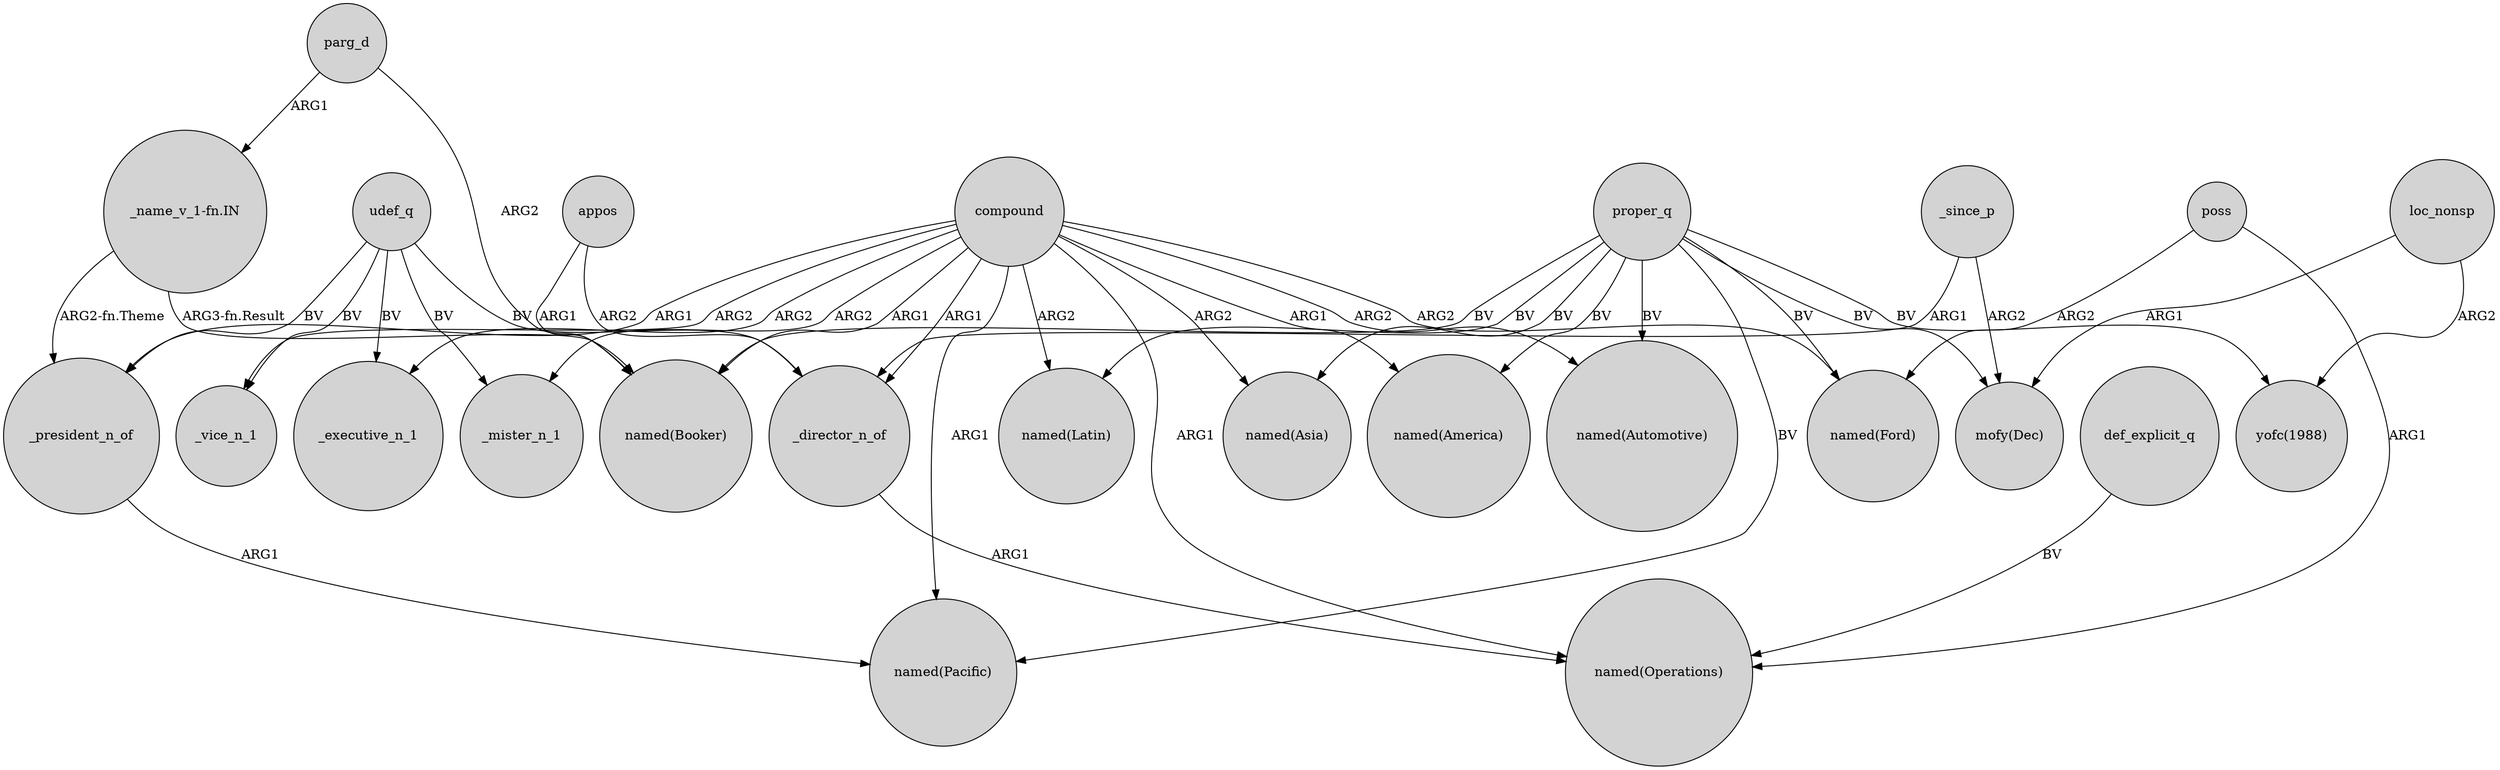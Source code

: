 digraph {
	node [shape=circle style=filled]
	parg_d -> "named(Booker)" [label=ARG2]
	compound -> _vice_n_1 [label=ARG2]
	compound -> "named(Booker)" [label=ARG1]
	_since_p -> _director_n_of [label=ARG1]
	udef_q -> _executive_n_1 [label=BV]
	_president_n_of -> "named(Pacific)" [label=ARG1]
	compound -> "named(Operations)" [label=ARG1]
	_director_n_of -> "named(Operations)" [label=ARG1]
	proper_q -> "mofy(Dec)" [label=BV]
	compound -> _mister_n_1 [label=ARG2]
	compound -> "named(America)" [label=ARG1]
	udef_q -> _mister_n_1 [label=BV]
	udef_q -> _director_n_of [label=BV]
	udef_q -> _vice_n_1 [label=BV]
	"_name_v_1-fn.IN" -> _president_n_of [label="ARG2-fn.Theme"]
	compound -> "named(Asia)" [label=ARG2]
	proper_q -> "named(Automotive)" [label=BV]
	compound -> _president_n_of [label=ARG1]
	udef_q -> _president_n_of [label=BV]
	poss -> "named(Ford)" [label=ARG2]
	proper_q -> "yofc(1988)" [label=BV]
	_since_p -> "mofy(Dec)" [label=ARG2]
	proper_q -> "named(Ford)" [label=BV]
	compound -> "named(Ford)" [label=ARG2]
	appos -> "named(Booker)" [label=ARG1]
	loc_nonsp -> "mofy(Dec)" [label=ARG1]
	compound -> "named(Automotive)" [label=ARG2]
	proper_q -> "named(Booker)" [label=BV]
	def_explicit_q -> "named(Operations)" [label=BV]
	proper_q -> "named(Pacific)" [label=BV]
	compound -> _director_n_of [label=ARG1]
	compound -> _executive_n_1 [label=ARG2]
	poss -> "named(Operations)" [label=ARG1]
	proper_q -> "named(Latin)" [label=BV]
	compound -> "named(Pacific)" [label=ARG1]
	appos -> _director_n_of [label=ARG2]
	"_name_v_1-fn.IN" -> "named(Booker)" [label="ARG3-fn.Result"]
	proper_q -> "named(America)" [label=BV]
	parg_d -> "_name_v_1-fn.IN" [label=ARG1]
	proper_q -> "named(Asia)" [label=BV]
	compound -> "named(Latin)" [label=ARG2]
	loc_nonsp -> "yofc(1988)" [label=ARG2]
}
